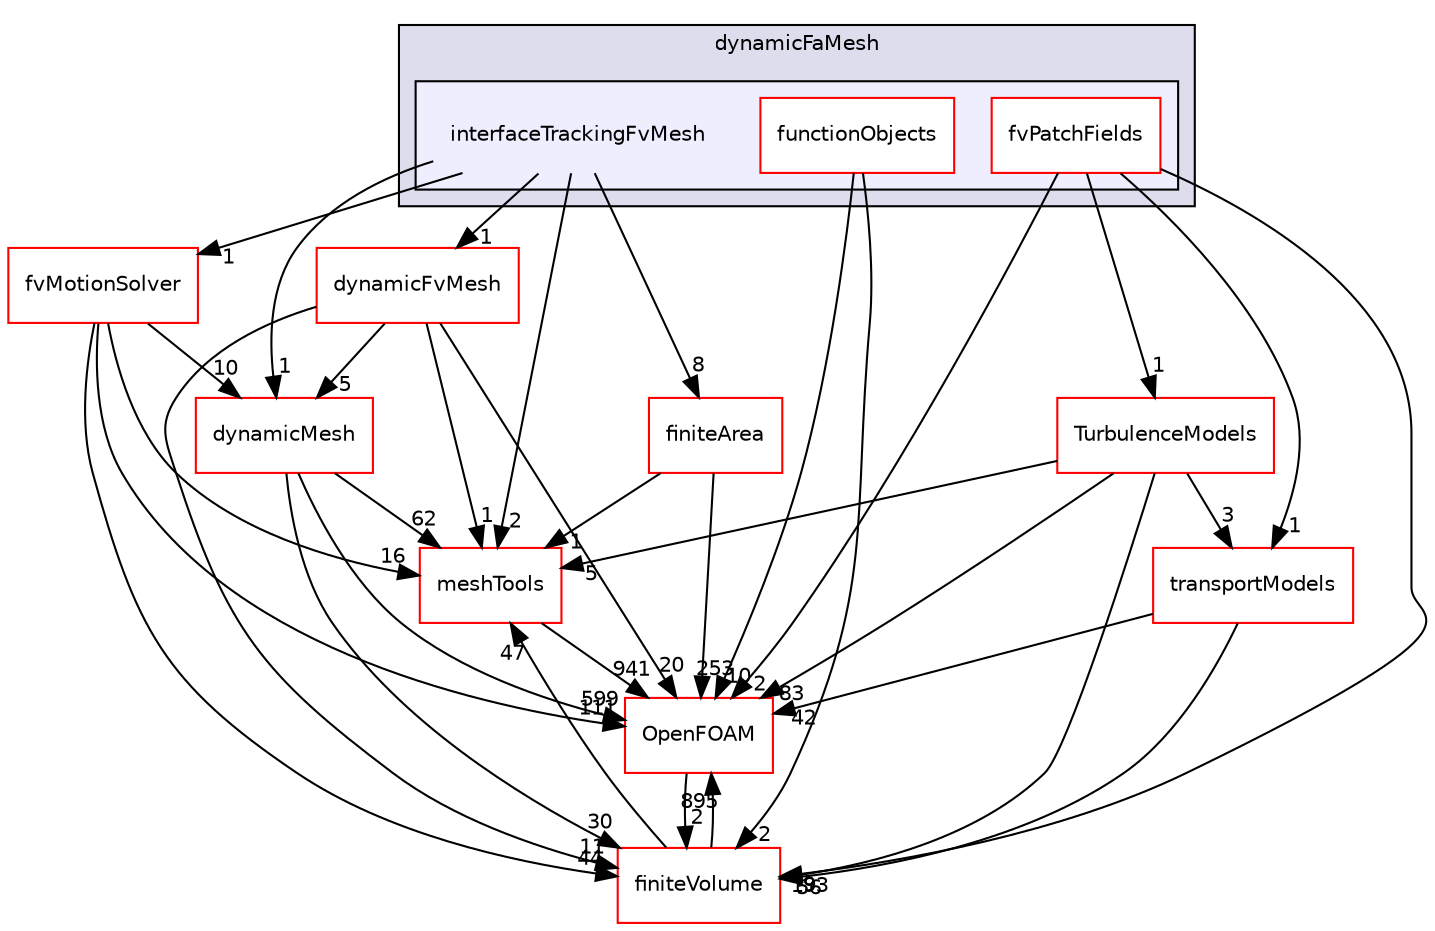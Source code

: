 digraph "src/dynamicFaMesh/interfaceTrackingFvMesh" {
  bgcolor=transparent;
  compound=true
  node [ fontsize="10", fontname="Helvetica"];
  edge [ labelfontsize="10", labelfontname="Helvetica"];
  subgraph clusterdir_65feb23423b27742f8e80c241af7b3ad {
    graph [ bgcolor="#ddddee", pencolor="black", label="dynamicFaMesh" fontname="Helvetica", fontsize="10", URL="dir_65feb23423b27742f8e80c241af7b3ad.html"]
  subgraph clusterdir_34ca9536a2dd6203973d129ecc06a76d {
    graph [ bgcolor="#eeeeff", pencolor="black", label="" URL="dir_34ca9536a2dd6203973d129ecc06a76d.html"];
    dir_34ca9536a2dd6203973d129ecc06a76d [shape=plaintext label="interfaceTrackingFvMesh"];
    dir_79d7b805227b3b9bea9b0bbce9d192c0 [shape=box label="functionObjects" color="red" fillcolor="white" style="filled" URL="dir_79d7b805227b3b9bea9b0bbce9d192c0.html"];
    dir_f6119a15fc15eda15c6b82fd2d64c793 [shape=box label="fvPatchFields" color="red" fillcolor="white" style="filled" URL="dir_f6119a15fc15eda15c6b82fd2d64c793.html"];
  }
  }
  dir_9bd15774b555cf7259a6fa18f99fe99b [shape=box label="finiteVolume" color="red" URL="dir_9bd15774b555cf7259a6fa18f99fe99b.html"];
  dir_ae30ad0bef50cf391b24c614251bb9fd [shape=box label="meshTools" color="red" URL="dir_ae30ad0bef50cf391b24c614251bb9fd.html"];
  dir_63742796c427c97a292c80f7db71da36 [shape=box label="dynamicMesh" color="red" URL="dir_63742796c427c97a292c80f7db71da36.html"];
  dir_1eda626aeac0f0ad2848c36acaa5d501 [shape=box label="TurbulenceModels" color="red" URL="dir_1eda626aeac0f0ad2848c36acaa5d501.html"];
  dir_c5473ff19b20e6ec4dfe5c310b3778a8 [shape=box label="OpenFOAM" color="red" URL="dir_c5473ff19b20e6ec4dfe5c310b3778a8.html"];
  dir_9415e59289a6feeb24164dafa70a594f [shape=box label="transportModels" color="red" URL="dir_9415e59289a6feeb24164dafa70a594f.html"];
  dir_f7091aeabaea36e4bb5fe5aa28ecbeff [shape=box label="fvMotionSolver" color="red" URL="dir_f7091aeabaea36e4bb5fe5aa28ecbeff.html"];
  dir_b69a9eadfe761c231b266ce918b218a5 [shape=box label="finiteArea" color="red" URL="dir_b69a9eadfe761c231b266ce918b218a5.html"];
  dir_7045e8b584c9485727394e576736d39b [shape=box label="dynamicFvMesh" color="red" URL="dir_7045e8b584c9485727394e576736d39b.html"];
  dir_9bd15774b555cf7259a6fa18f99fe99b->dir_ae30ad0bef50cf391b24c614251bb9fd [headlabel="47", labeldistance=1.5 headhref="dir_000814_001949.html"];
  dir_9bd15774b555cf7259a6fa18f99fe99b->dir_c5473ff19b20e6ec4dfe5c310b3778a8 [headlabel="895", labeldistance=1.5 headhref="dir_000814_002151.html"];
  dir_f6119a15fc15eda15c6b82fd2d64c793->dir_9bd15774b555cf7259a6fa18f99fe99b [headlabel="9", labeldistance=1.5 headhref="dir_000575_000814.html"];
  dir_f6119a15fc15eda15c6b82fd2d64c793->dir_1eda626aeac0f0ad2848c36acaa5d501 [headlabel="1", labeldistance=1.5 headhref="dir_000575_002933.html"];
  dir_f6119a15fc15eda15c6b82fd2d64c793->dir_c5473ff19b20e6ec4dfe5c310b3778a8 [headlabel="2", labeldistance=1.5 headhref="dir_000575_002151.html"];
  dir_f6119a15fc15eda15c6b82fd2d64c793->dir_9415e59289a6feeb24164dafa70a594f [headlabel="1", labeldistance=1.5 headhref="dir_000575_000855.html"];
  dir_ae30ad0bef50cf391b24c614251bb9fd->dir_c5473ff19b20e6ec4dfe5c310b3778a8 [headlabel="941", labeldistance=1.5 headhref="dir_001949_002151.html"];
  dir_63742796c427c97a292c80f7db71da36->dir_9bd15774b555cf7259a6fa18f99fe99b [headlabel="30", labeldistance=1.5 headhref="dir_000588_000814.html"];
  dir_63742796c427c97a292c80f7db71da36->dir_ae30ad0bef50cf391b24c614251bb9fd [headlabel="62", labeldistance=1.5 headhref="dir_000588_001949.html"];
  dir_63742796c427c97a292c80f7db71da36->dir_c5473ff19b20e6ec4dfe5c310b3778a8 [headlabel="599", labeldistance=1.5 headhref="dir_000588_002151.html"];
  dir_1eda626aeac0f0ad2848c36acaa5d501->dir_9bd15774b555cf7259a6fa18f99fe99b [headlabel="193", labeldistance=1.5 headhref="dir_002933_000814.html"];
  dir_1eda626aeac0f0ad2848c36acaa5d501->dir_ae30ad0bef50cf391b24c614251bb9fd [headlabel="5", labeldistance=1.5 headhref="dir_002933_001949.html"];
  dir_1eda626aeac0f0ad2848c36acaa5d501->dir_c5473ff19b20e6ec4dfe5c310b3778a8 [headlabel="83", labeldistance=1.5 headhref="dir_002933_002151.html"];
  dir_1eda626aeac0f0ad2848c36acaa5d501->dir_9415e59289a6feeb24164dafa70a594f [headlabel="3", labeldistance=1.5 headhref="dir_002933_000855.html"];
  dir_79d7b805227b3b9bea9b0bbce9d192c0->dir_9bd15774b555cf7259a6fa18f99fe99b [headlabel="2", labeldistance=1.5 headhref="dir_000572_000814.html"];
  dir_79d7b805227b3b9bea9b0bbce9d192c0->dir_c5473ff19b20e6ec4dfe5c310b3778a8 [headlabel="10", labeldistance=1.5 headhref="dir_000572_002151.html"];
  dir_c5473ff19b20e6ec4dfe5c310b3778a8->dir_9bd15774b555cf7259a6fa18f99fe99b [headlabel="2", labeldistance=1.5 headhref="dir_002151_000814.html"];
  dir_9415e59289a6feeb24164dafa70a594f->dir_9bd15774b555cf7259a6fa18f99fe99b [headlabel="56", labeldistance=1.5 headhref="dir_000855_000814.html"];
  dir_9415e59289a6feeb24164dafa70a594f->dir_c5473ff19b20e6ec4dfe5c310b3778a8 [headlabel="42", labeldistance=1.5 headhref="dir_000855_002151.html"];
  dir_f7091aeabaea36e4bb5fe5aa28ecbeff->dir_9bd15774b555cf7259a6fa18f99fe99b [headlabel="44", labeldistance=1.5 headhref="dir_001393_000814.html"];
  dir_f7091aeabaea36e4bb5fe5aa28ecbeff->dir_ae30ad0bef50cf391b24c614251bb9fd [headlabel="16", labeldistance=1.5 headhref="dir_001393_001949.html"];
  dir_f7091aeabaea36e4bb5fe5aa28ecbeff->dir_63742796c427c97a292c80f7db71da36 [headlabel="10", labeldistance=1.5 headhref="dir_001393_000588.html"];
  dir_f7091aeabaea36e4bb5fe5aa28ecbeff->dir_c5473ff19b20e6ec4dfe5c310b3778a8 [headlabel="111", labeldistance=1.5 headhref="dir_001393_002151.html"];
  dir_34ca9536a2dd6203973d129ecc06a76d->dir_ae30ad0bef50cf391b24c614251bb9fd [headlabel="2", labeldistance=1.5 headhref="dir_000571_001949.html"];
  dir_34ca9536a2dd6203973d129ecc06a76d->dir_63742796c427c97a292c80f7db71da36 [headlabel="1", labeldistance=1.5 headhref="dir_000571_000588.html"];
  dir_34ca9536a2dd6203973d129ecc06a76d->dir_f7091aeabaea36e4bb5fe5aa28ecbeff [headlabel="1", labeldistance=1.5 headhref="dir_000571_001393.html"];
  dir_34ca9536a2dd6203973d129ecc06a76d->dir_b69a9eadfe761c231b266ce918b218a5 [headlabel="8", labeldistance=1.5 headhref="dir_000571_000713.html"];
  dir_34ca9536a2dd6203973d129ecc06a76d->dir_7045e8b584c9485727394e576736d39b [headlabel="1", labeldistance=1.5 headhref="dir_000571_000578.html"];
  dir_b69a9eadfe761c231b266ce918b218a5->dir_ae30ad0bef50cf391b24c614251bb9fd [headlabel="1", labeldistance=1.5 headhref="dir_000713_001949.html"];
  dir_b69a9eadfe761c231b266ce918b218a5->dir_c5473ff19b20e6ec4dfe5c310b3778a8 [headlabel="253", labeldistance=1.5 headhref="dir_000713_002151.html"];
  dir_7045e8b584c9485727394e576736d39b->dir_9bd15774b555cf7259a6fa18f99fe99b [headlabel="11", labeldistance=1.5 headhref="dir_000578_000814.html"];
  dir_7045e8b584c9485727394e576736d39b->dir_ae30ad0bef50cf391b24c614251bb9fd [headlabel="1", labeldistance=1.5 headhref="dir_000578_001949.html"];
  dir_7045e8b584c9485727394e576736d39b->dir_63742796c427c97a292c80f7db71da36 [headlabel="5", labeldistance=1.5 headhref="dir_000578_000588.html"];
  dir_7045e8b584c9485727394e576736d39b->dir_c5473ff19b20e6ec4dfe5c310b3778a8 [headlabel="20", labeldistance=1.5 headhref="dir_000578_002151.html"];
}
